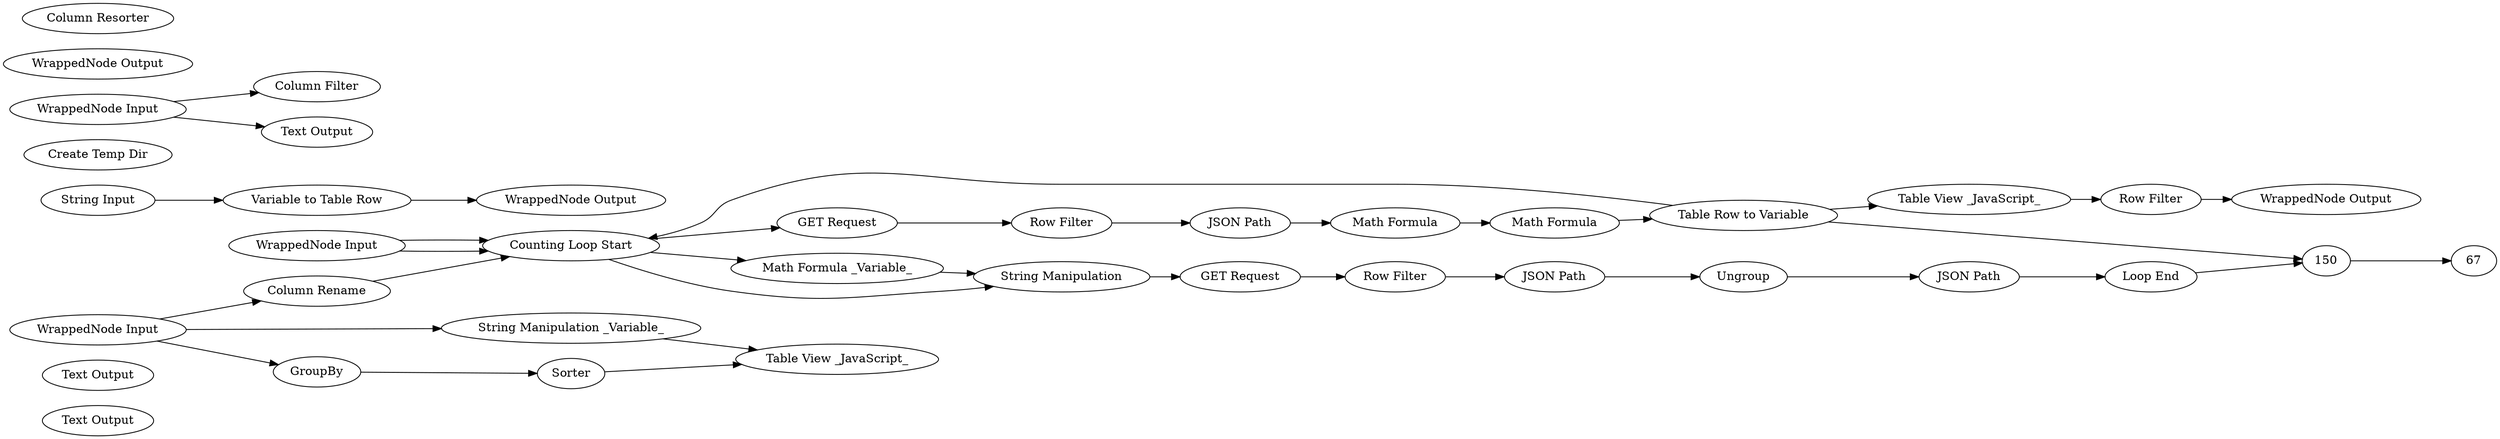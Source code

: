 digraph {
	55 [label="Text Output"]
	56 [label="Text Output"]
	57 [label="WrappedNode Input"]
	59 [label="WrappedNode Output"]
	60 [label="String Input"]
	61 [label="Variable to Table Row"]
	64 [label="Create Temp Dir"]
	66 [label="WrappedNode Input"]
	69 [label="Column Filter"]
	70 [label="WrappedNode Output"]
	71 [label="Text Output"]
	114 [label="GET Request"]
	116 [label="Row Filter"]
	117 [label="JSON Path"]
	119 [label="Math Formula"]
	120 [label="Math Formula"]
	121 [label="Table Row to Variable"]
	122 [label="String Manipulation"]
	122 [label="Counting Loop Start"]
	123 [label="Row Filter"]
	124 [label="JSON Path"]
	125 [label=Ungroup]
	126 [label="GET Request"]
	127 [label="JSON Path"]
	129 [label="Math Formula _Variable_"]
	130 [label="String Manipulation"]
	131 [label="Loop End"]
	139 [label="Table View _JavaScript_"]
	140 [label="String Manipulation _Variable_"]
	141 [label="Row Filter"]
	142 [label="WrappedNode Input"]
	143 [label="WrappedNode Output"]
	144 [label=GroupBy]
	145 [label=Sorter]
	146 [label="Table View _JavaScript_"]
	147 [label="Column Rename"]
	148 [label="Column Resorter"]
	60 -> 61
	61 -> 59
	66 -> 71
	66 -> 69
	114 -> 116
	116 -> 117
	117 -> 119
	119 -> 120
	120 -> 121
	122 -> 114
	122 -> 130
	122 -> 129
	123 -> 124
	124 -> 125
	125 -> 127
	126 -> 123
	127 -> 131
	129 -> 130
	130 -> 126
	139 -> 141
	140 -> 146
	141 -> 143
	142 -> 140
	142 -> 147
	142 -> 144
	144 -> 145
	145 -> 146
	147 -> 122
	121 -> 139
	57 -> 122
	57 -> 122
	121 -> 122
	121 -> 150
	131 -> 150
	150 -> 67
	rankdir=LR
}
